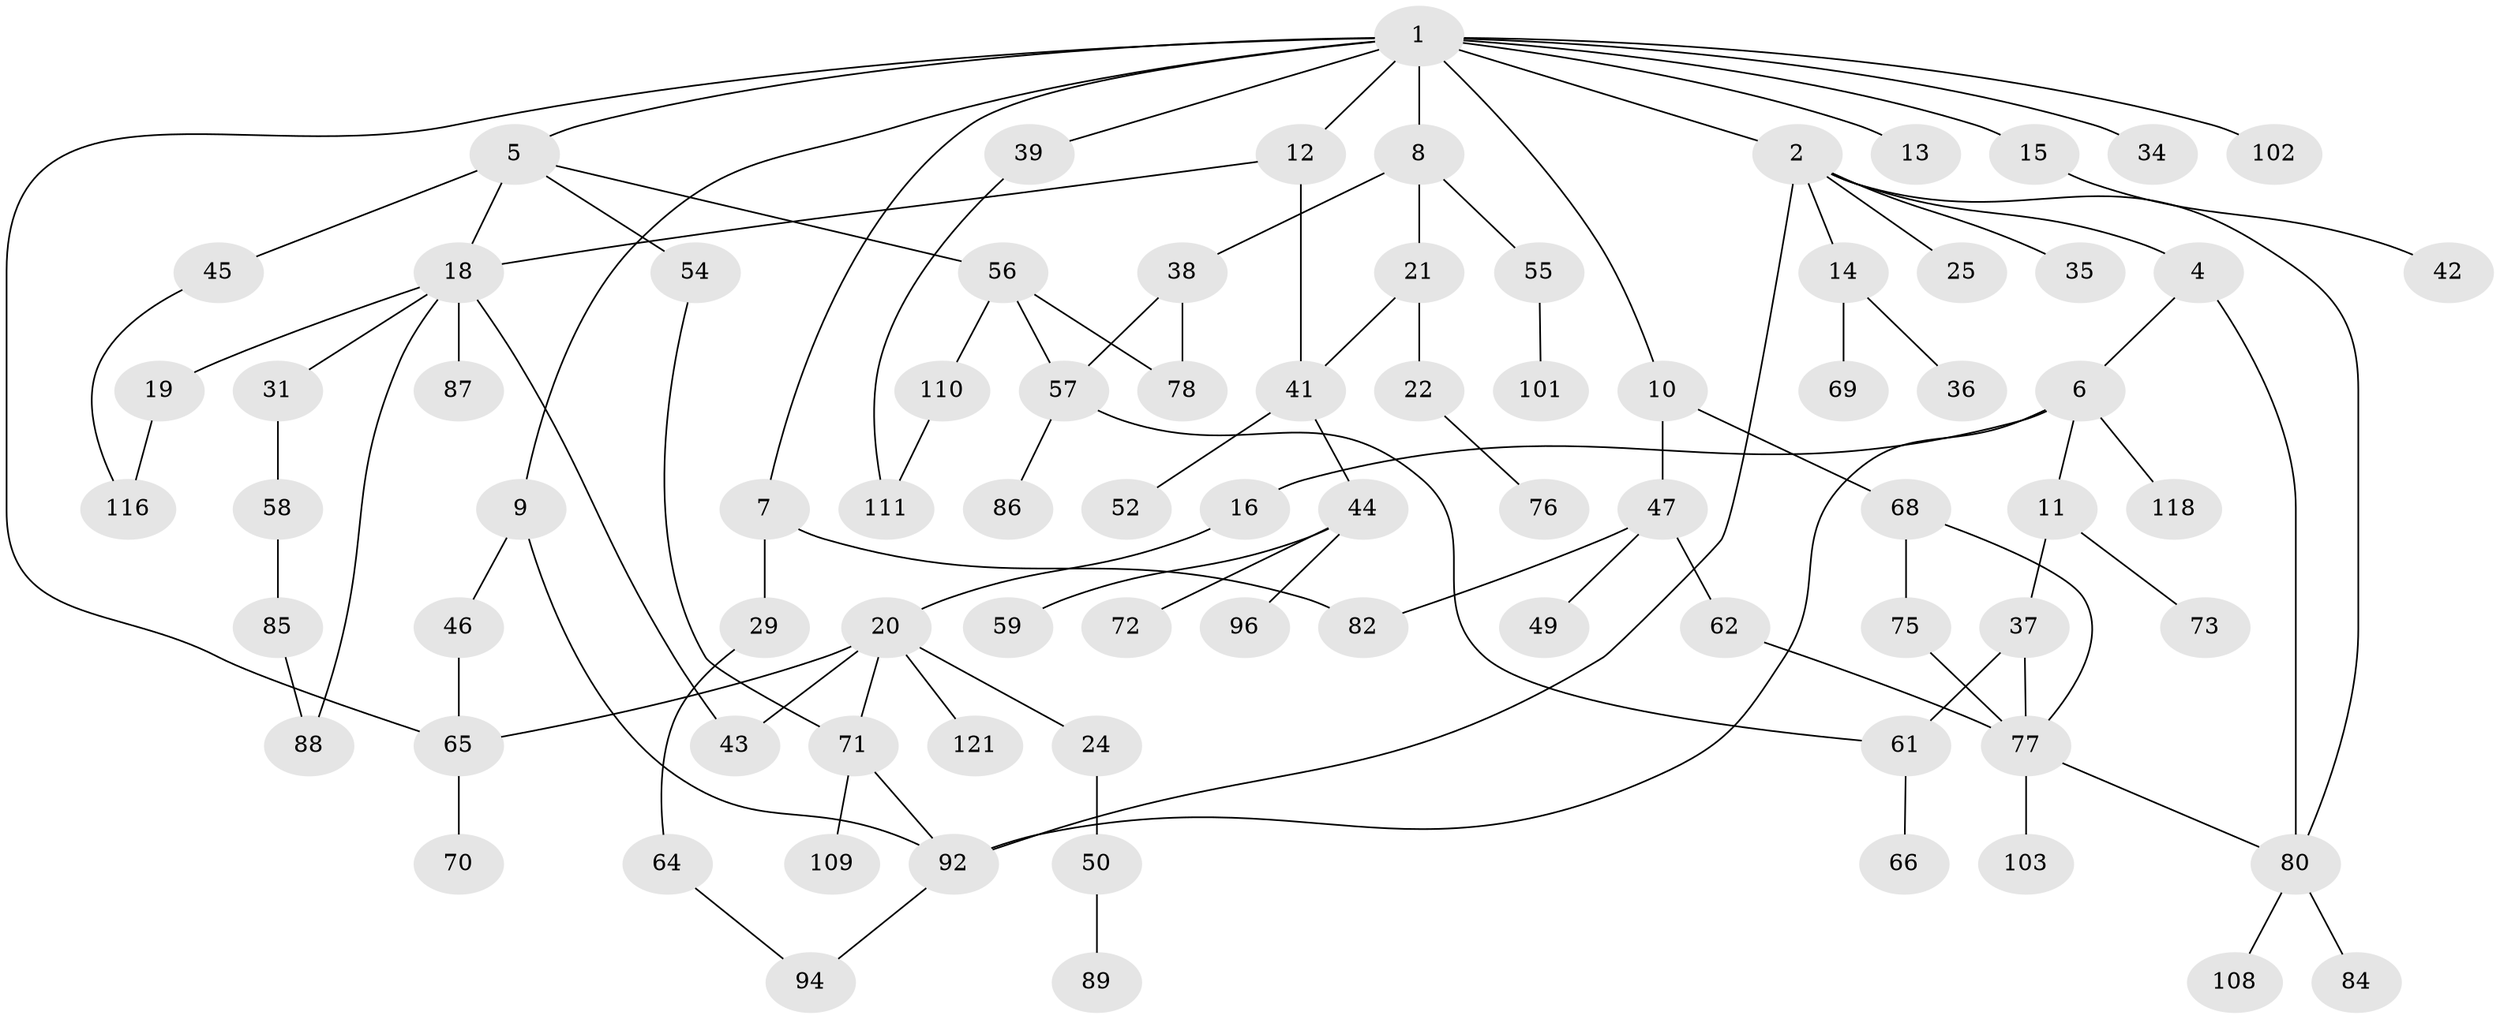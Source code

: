 // Generated by graph-tools (version 1.1) at 2025/23/03/03/25 07:23:31]
// undirected, 82 vertices, 103 edges
graph export_dot {
graph [start="1"]
  node [color=gray90,style=filled];
  1 [super="+3"];
  2 [super="+112"];
  4 [super="+40"];
  5 [super="+33"];
  6 [super="+97"];
  7;
  8 [super="+27"];
  9;
  10 [super="+23"];
  11 [super="+17"];
  12;
  13;
  14 [super="+30"];
  15;
  16;
  18 [super="+28"];
  19 [super="+51"];
  20 [super="+26"];
  21;
  22;
  24;
  25;
  29 [super="+32"];
  31 [super="+48"];
  34;
  35 [super="+91"];
  36;
  37 [super="+100"];
  38 [super="+99"];
  39;
  41 [super="+63"];
  42 [super="+104"];
  43;
  44 [super="+120"];
  45;
  46 [super="+60"];
  47 [super="+95"];
  49;
  50 [super="+53"];
  52 [super="+74"];
  54;
  55 [super="+93"];
  56 [super="+107"];
  57 [super="+79"];
  58;
  59 [super="+98"];
  61 [super="+115"];
  62 [super="+83"];
  64;
  65 [super="+67"];
  66;
  68;
  69;
  70;
  71;
  72;
  73 [super="+81"];
  75 [super="+105"];
  76;
  77 [super="+113"];
  78;
  80;
  82;
  84 [super="+90"];
  85;
  86 [super="+119"];
  87;
  88;
  89;
  92;
  94 [super="+106"];
  96;
  101;
  102;
  103;
  108;
  109;
  110 [super="+114"];
  111 [super="+117"];
  116;
  118;
  121;
  1 -- 2;
  1 -- 7;
  1 -- 8;
  1 -- 9;
  1 -- 15;
  1 -- 34;
  1 -- 39;
  1 -- 102;
  1 -- 65;
  1 -- 5;
  1 -- 10;
  1 -- 12;
  1 -- 13;
  2 -- 4;
  2 -- 14;
  2 -- 25;
  2 -- 35;
  2 -- 80;
  2 -- 92;
  4 -- 6;
  4 -- 80;
  5 -- 45;
  5 -- 18;
  5 -- 56;
  5 -- 54;
  6 -- 11;
  6 -- 16;
  6 -- 118;
  6 -- 92;
  7 -- 29;
  7 -- 82;
  8 -- 21;
  8 -- 38;
  8 -- 55;
  9 -- 46;
  9 -- 92;
  10 -- 68;
  10 -- 47;
  11 -- 73;
  11 -- 37;
  12 -- 18;
  12 -- 41;
  14 -- 36;
  14 -- 69;
  15 -- 42;
  16 -- 20;
  18 -- 19;
  18 -- 88;
  18 -- 43;
  18 -- 31;
  18 -- 87;
  19 -- 116;
  20 -- 24;
  20 -- 121;
  20 -- 71;
  20 -- 43;
  20 -- 65;
  21 -- 22;
  21 -- 41;
  22 -- 76;
  24 -- 50;
  29 -- 64;
  31 -- 58;
  37 -- 61;
  37 -- 77;
  38 -- 78;
  38 -- 57;
  39 -- 111;
  41 -- 44;
  41 -- 52;
  44 -- 59;
  44 -- 72;
  44 -- 96;
  45 -- 116;
  46 -- 65;
  47 -- 49;
  47 -- 62;
  47 -- 82;
  50 -- 89;
  54 -- 71;
  55 -- 101;
  56 -- 57;
  56 -- 78;
  56 -- 110;
  57 -- 86;
  57 -- 61;
  58 -- 85;
  61 -- 66;
  62 -- 77;
  64 -- 94;
  65 -- 70;
  68 -- 75;
  68 -- 77;
  71 -- 109;
  71 -- 92;
  75 -- 77;
  77 -- 80;
  77 -- 103;
  80 -- 84;
  80 -- 108;
  85 -- 88;
  92 -- 94;
  110 -- 111;
}
